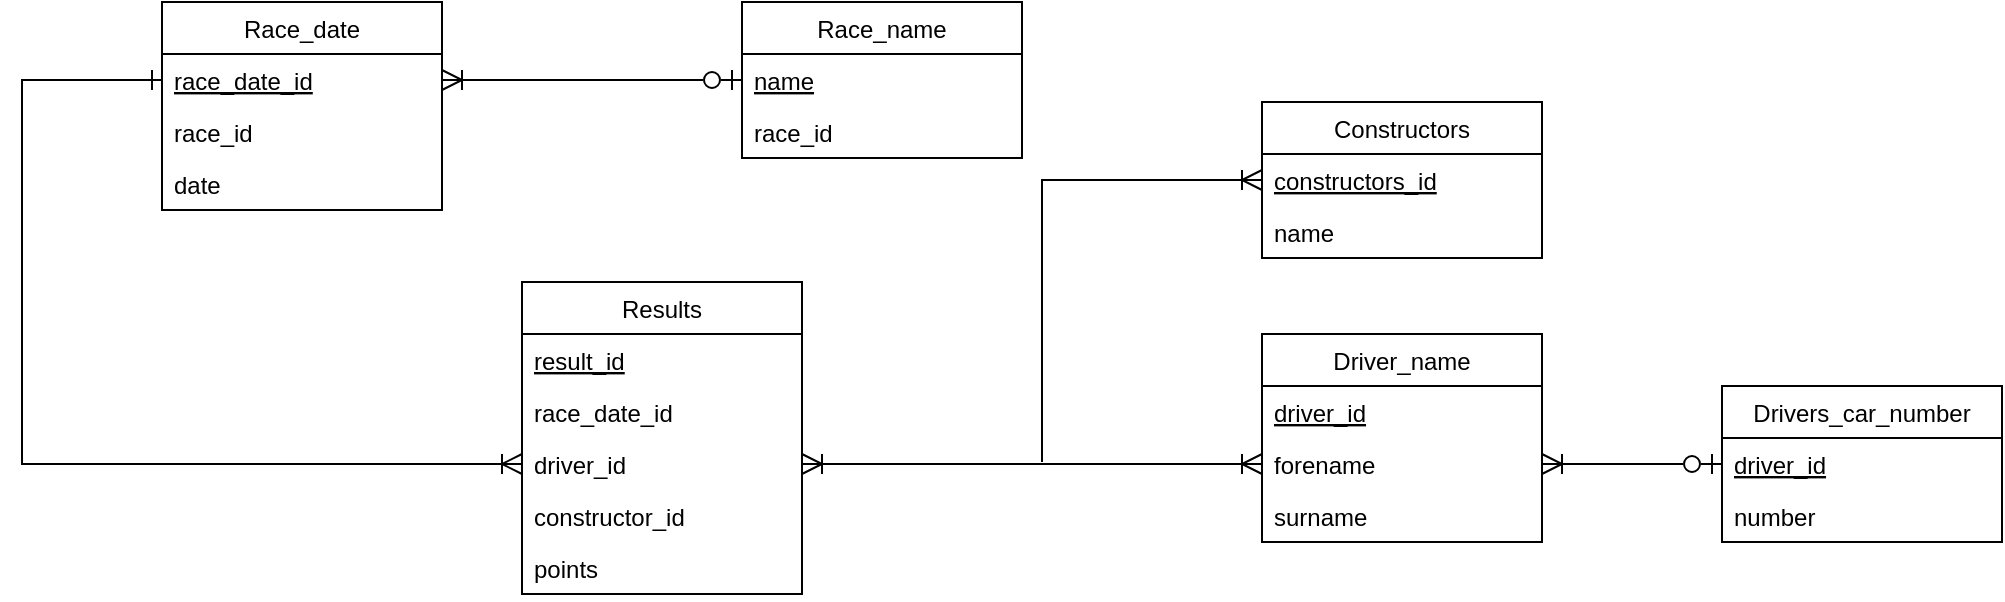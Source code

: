 <mxfile version="15.7.3" type="device"><diagram id="_eaC49zcLxExNcz4mLtN" name="Page-1"><mxGraphModel dx="1038" dy="579" grid="1" gridSize="10" guides="1" tooltips="1" connect="1" arrows="1" fold="1" page="1" pageScale="1" pageWidth="827" pageHeight="1169" math="0" shadow="0"><root><mxCell id="0"/><mxCell id="1" parent="0"/><mxCell id="nhxfYdhnIwEq3EwMMDsa-1" value="Driver_name" style="swimlane;fontStyle=0;childLayout=stackLayout;horizontal=1;startSize=26;fillColor=none;horizontalStack=0;resizeParent=1;resizeParentMax=0;resizeLast=0;collapsible=1;marginBottom=0;" parent="1" vertex="1"><mxGeometry x="980" y="186" width="140" height="104" as="geometry"/></mxCell><mxCell id="nhxfYdhnIwEq3EwMMDsa-2" value="driver_id" style="text;strokeColor=none;fillColor=none;align=left;verticalAlign=top;spacingLeft=4;spacingRight=4;overflow=hidden;rotatable=0;points=[[0,0.5],[1,0.5]];portConstraint=eastwest;fontStyle=4" parent="nhxfYdhnIwEq3EwMMDsa-1" vertex="1"><mxGeometry y="26" width="140" height="26" as="geometry"/></mxCell><mxCell id="nhxfYdhnIwEq3EwMMDsa-3" value="forename " style="text;strokeColor=none;fillColor=none;align=left;verticalAlign=top;spacingLeft=4;spacingRight=4;overflow=hidden;rotatable=0;points=[[0,0.5],[1,0.5]];portConstraint=eastwest;" parent="nhxfYdhnIwEq3EwMMDsa-1" vertex="1"><mxGeometry y="52" width="140" height="26" as="geometry"/></mxCell><mxCell id="nhxfYdhnIwEq3EwMMDsa-4" value="surname&#10;" style="text;strokeColor=none;fillColor=none;align=left;verticalAlign=top;spacingLeft=4;spacingRight=4;overflow=hidden;rotatable=0;points=[[0,0.5],[1,0.5]];portConstraint=eastwest;" parent="nhxfYdhnIwEq3EwMMDsa-1" vertex="1"><mxGeometry y="78" width="140" height="26" as="geometry"/></mxCell><mxCell id="nhxfYdhnIwEq3EwMMDsa-5" value="Results" style="swimlane;fontStyle=0;childLayout=stackLayout;horizontal=1;startSize=26;fillColor=none;horizontalStack=0;resizeParent=1;resizeParentMax=0;resizeLast=0;collapsible=1;marginBottom=0;" parent="1" vertex="1"><mxGeometry x="610" y="160" width="140" height="156" as="geometry"/></mxCell><mxCell id="nhxfYdhnIwEq3EwMMDsa-7" value="result_id" style="text;strokeColor=none;fillColor=none;align=left;verticalAlign=top;spacingLeft=4;spacingRight=4;overflow=hidden;rotatable=0;points=[[0,0.5],[1,0.5]];portConstraint=eastwest;fontStyle=4" parent="nhxfYdhnIwEq3EwMMDsa-5" vertex="1"><mxGeometry y="26" width="140" height="26" as="geometry"/></mxCell><mxCell id="nhxfYdhnIwEq3EwMMDsa-8" value="race_date_id" style="text;strokeColor=none;fillColor=none;align=left;verticalAlign=top;spacingLeft=4;spacingRight=4;overflow=hidden;rotatable=0;points=[[0,0.5],[1,0.5]];portConstraint=eastwest;fontStyle=0" parent="nhxfYdhnIwEq3EwMMDsa-5" vertex="1"><mxGeometry y="52" width="140" height="26" as="geometry"/></mxCell><mxCell id="nhxfYdhnIwEq3EwMMDsa-29" value="driver_id" style="text;strokeColor=none;fillColor=none;align=left;verticalAlign=top;spacingLeft=4;spacingRight=4;overflow=hidden;rotatable=0;points=[[0,0.5],[1,0.5]];portConstraint=eastwest;fontStyle=0" parent="nhxfYdhnIwEq3EwMMDsa-5" vertex="1"><mxGeometry y="78" width="140" height="26" as="geometry"/></mxCell><mxCell id="nhxfYdhnIwEq3EwMMDsa-30" value="constructor_id" style="text;strokeColor=none;fillColor=none;align=left;verticalAlign=top;spacingLeft=4;spacingRight=4;overflow=hidden;rotatable=0;points=[[0,0.5],[1,0.5]];portConstraint=eastwest;fontStyle=0" parent="nhxfYdhnIwEq3EwMMDsa-5" vertex="1"><mxGeometry y="104" width="140" height="26" as="geometry"/></mxCell><mxCell id="nhxfYdhnIwEq3EwMMDsa-31" value="points" style="text;strokeColor=none;fillColor=none;align=left;verticalAlign=top;spacingLeft=4;spacingRight=4;overflow=hidden;rotatable=0;points=[[0,0.5],[1,0.5]];portConstraint=eastwest;fontStyle=0" parent="nhxfYdhnIwEq3EwMMDsa-5" vertex="1"><mxGeometry y="130" width="140" height="26" as="geometry"/></mxCell><mxCell id="nhxfYdhnIwEq3EwMMDsa-9" value="Constructors" style="swimlane;fontStyle=0;childLayout=stackLayout;horizontal=1;startSize=26;fillColor=none;horizontalStack=0;resizeParent=1;resizeParentMax=0;resizeLast=0;collapsible=1;marginBottom=0;" parent="1" vertex="1"><mxGeometry x="980" y="70" width="140" height="78" as="geometry"/></mxCell><mxCell id="nhxfYdhnIwEq3EwMMDsa-10" value="constructors_id" style="text;strokeColor=none;fillColor=none;align=left;verticalAlign=top;spacingLeft=4;spacingRight=4;overflow=hidden;rotatable=0;points=[[0,0.5],[1,0.5]];portConstraint=eastwest;fontStyle=4" parent="nhxfYdhnIwEq3EwMMDsa-9" vertex="1"><mxGeometry y="26" width="140" height="26" as="geometry"/></mxCell><mxCell id="nhxfYdhnIwEq3EwMMDsa-11" value="name" style="text;strokeColor=none;fillColor=none;align=left;verticalAlign=top;spacingLeft=4;spacingRight=4;overflow=hidden;rotatable=0;points=[[0,0.5],[1,0.5]];portConstraint=eastwest;" parent="nhxfYdhnIwEq3EwMMDsa-9" vertex="1"><mxGeometry y="52" width="140" height="26" as="geometry"/></mxCell><mxCell id="nhxfYdhnIwEq3EwMMDsa-13" value="Race_date" style="swimlane;fontStyle=0;childLayout=stackLayout;horizontal=1;startSize=26;fillColor=none;horizontalStack=0;resizeParent=1;resizeParentMax=0;resizeLast=0;collapsible=1;marginBottom=0;" parent="1" vertex="1"><mxGeometry x="430" y="20" width="140" height="104" as="geometry"/></mxCell><mxCell id="nhxfYdhnIwEq3EwMMDsa-14" value="race_date_id" style="text;strokeColor=none;fillColor=none;align=left;verticalAlign=top;spacingLeft=4;spacingRight=4;overflow=hidden;rotatable=0;points=[[0,0.5],[1,0.5]];portConstraint=eastwest;fontStyle=4" parent="nhxfYdhnIwEq3EwMMDsa-13" vertex="1"><mxGeometry y="26" width="140" height="26" as="geometry"/></mxCell><mxCell id="BL-uW85XwlVVzDhqP7p6-1" value="race_id&#10;" style="text;strokeColor=none;fillColor=none;align=left;verticalAlign=top;spacingLeft=4;spacingRight=4;overflow=hidden;rotatable=0;points=[[0,0.5],[1,0.5]];portConstraint=eastwest;" vertex="1" parent="nhxfYdhnIwEq3EwMMDsa-13"><mxGeometry y="52" width="140" height="26" as="geometry"/></mxCell><mxCell id="BL-uW85XwlVVzDhqP7p6-2" value="date" style="text;strokeColor=none;fillColor=none;align=left;verticalAlign=top;spacingLeft=4;spacingRight=4;overflow=hidden;rotatable=0;points=[[0,0.5],[1,0.5]];portConstraint=eastwest;" vertex="1" parent="nhxfYdhnIwEq3EwMMDsa-13"><mxGeometry y="78" width="140" height="26" as="geometry"/></mxCell><mxCell id="nhxfYdhnIwEq3EwMMDsa-18" value="" style="endArrow=ERoneToMany;endFill=0;endSize=8;html=1;rounded=0;startArrow=ERzeroToOne;startFill=0;exitX=0;exitY=0.5;exitDx=0;exitDy=0;startSize=8;" parent="1" source="nhxfYdhnIwEq3EwMMDsa-26" edge="1"><mxGeometry width="160" relative="1" as="geometry"><mxPoint x="530" y="450" as="sourcePoint"/><mxPoint x="570" y="59" as="targetPoint"/></mxGeometry></mxCell><mxCell id="nhxfYdhnIwEq3EwMMDsa-20" value="Drivers_car_number" style="swimlane;fontStyle=0;childLayout=stackLayout;horizontal=1;startSize=26;fillColor=none;horizontalStack=0;resizeParent=1;resizeParentMax=0;resizeLast=0;collapsible=1;marginBottom=0;" parent="1" vertex="1"><mxGeometry x="1210" y="212" width="140" height="78" as="geometry"/></mxCell><mxCell id="nhxfYdhnIwEq3EwMMDsa-21" value="driver_id" style="text;strokeColor=none;fillColor=none;align=left;verticalAlign=top;spacingLeft=4;spacingRight=4;overflow=hidden;rotatable=0;points=[[0,0.5],[1,0.5]];portConstraint=eastwest;fontStyle=4" parent="nhxfYdhnIwEq3EwMMDsa-20" vertex="1"><mxGeometry y="26" width="140" height="26" as="geometry"/></mxCell><mxCell id="nhxfYdhnIwEq3EwMMDsa-22" value="number" style="text;strokeColor=none;fillColor=none;align=left;verticalAlign=top;spacingLeft=4;spacingRight=4;overflow=hidden;rotatable=0;points=[[0,0.5],[1,0.5]];portConstraint=eastwest;" parent="nhxfYdhnIwEq3EwMMDsa-20" vertex="1"><mxGeometry y="52" width="140" height="26" as="geometry"/></mxCell><mxCell id="nhxfYdhnIwEq3EwMMDsa-25" value="Race_name" style="swimlane;fontStyle=0;childLayout=stackLayout;horizontal=1;startSize=26;fillColor=none;horizontalStack=0;resizeParent=1;resizeParentMax=0;resizeLast=0;collapsible=1;marginBottom=0;" parent="1" vertex="1"><mxGeometry x="720" y="20" width="140" height="78" as="geometry"/></mxCell><mxCell id="nhxfYdhnIwEq3EwMMDsa-26" value="name" style="text;strokeColor=none;fillColor=none;align=left;verticalAlign=top;spacingLeft=4;spacingRight=4;overflow=hidden;rotatable=0;points=[[0,0.5],[1,0.5]];portConstraint=eastwest;fontStyle=4" parent="nhxfYdhnIwEq3EwMMDsa-25" vertex="1"><mxGeometry y="26" width="140" height="26" as="geometry"/></mxCell><mxCell id="nhxfYdhnIwEq3EwMMDsa-27" value="race_id" style="text;strokeColor=none;fillColor=none;align=left;verticalAlign=top;spacingLeft=4;spacingRight=4;overflow=hidden;rotatable=0;points=[[0,0.5],[1,0.5]];portConstraint=eastwest;" parent="nhxfYdhnIwEq3EwMMDsa-25" vertex="1"><mxGeometry y="52" width="140" height="26" as="geometry"/></mxCell><mxCell id="nhxfYdhnIwEq3EwMMDsa-34" value="" style="endArrow=ERone;endFill=0;endSize=8;html=1;rounded=0;startArrow=ERoneToMany;startFill=0;exitX=0;exitY=0.5;exitDx=0;exitDy=0;entryX=0;entryY=0.5;entryDx=0;entryDy=0;startSize=8;" parent="1" source="nhxfYdhnIwEq3EwMMDsa-29" target="nhxfYdhnIwEq3EwMMDsa-14" edge="1"><mxGeometry width="160" relative="1" as="geometry"><mxPoint x="414" y="160" as="sourcePoint"/><mxPoint x="534" y="160" as="targetPoint"/><Array as="points"><mxPoint x="360" y="251"/><mxPoint x="360" y="59"/></Array></mxGeometry></mxCell><mxCell id="nhxfYdhnIwEq3EwMMDsa-35" value="" style="endArrow=ERoneToMany;endFill=0;endSize=8;html=1;rounded=0;startArrow=ERoneToMany;startFill=0;exitX=0;exitY=0.5;exitDx=0;exitDy=0;startSize=8;entryX=1;entryY=0.5;entryDx=0;entryDy=0;" parent="1" source="nhxfYdhnIwEq3EwMMDsa-3" target="nhxfYdhnIwEq3EwMMDsa-29" edge="1"><mxGeometry width="160" relative="1" as="geometry"><mxPoint x="730" y="69" as="sourcePoint"/><mxPoint x="580" y="69" as="targetPoint"/></mxGeometry></mxCell><mxCell id="nhxfYdhnIwEq3EwMMDsa-36" value="" style="endArrow=ERoneToMany;endFill=0;endSize=8;html=1;rounded=0;startArrow=ERzeroToOne;startFill=0;exitX=0;exitY=0.5;exitDx=0;exitDy=0;startSize=8;entryX=1;entryY=0.5;entryDx=0;entryDy=0;" parent="1" source="nhxfYdhnIwEq3EwMMDsa-21" target="nhxfYdhnIwEq3EwMMDsa-3" edge="1"><mxGeometry width="160" relative="1" as="geometry"><mxPoint x="730" y="69" as="sourcePoint"/><mxPoint x="580" y="69" as="targetPoint"/></mxGeometry></mxCell><mxCell id="nhxfYdhnIwEq3EwMMDsa-37" value="" style="endArrow=ERoneToMany;endFill=0;endSize=8;html=1;rounded=0;startArrow=none;startFill=0;startSize=8;entryX=0;entryY=0.5;entryDx=0;entryDy=0;" parent="1" target="nhxfYdhnIwEq3EwMMDsa-10" edge="1"><mxGeometry width="160" relative="1" as="geometry"><mxPoint x="870" y="250" as="sourcePoint"/><mxPoint x="580" y="69" as="targetPoint"/><Array as="points"><mxPoint x="870" y="109"/></Array></mxGeometry></mxCell></root></mxGraphModel></diagram></mxfile>